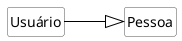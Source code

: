 @startuml mod02ima05
hide circle
hide methods
hide empty members

skinparam class {
    BackgroundColor White
    ArrowColor Black
    BorderColor #505050
}
class "Usuário" as us
class "Pessoa" as pe
left to right direction
us --|> pe
@enduml